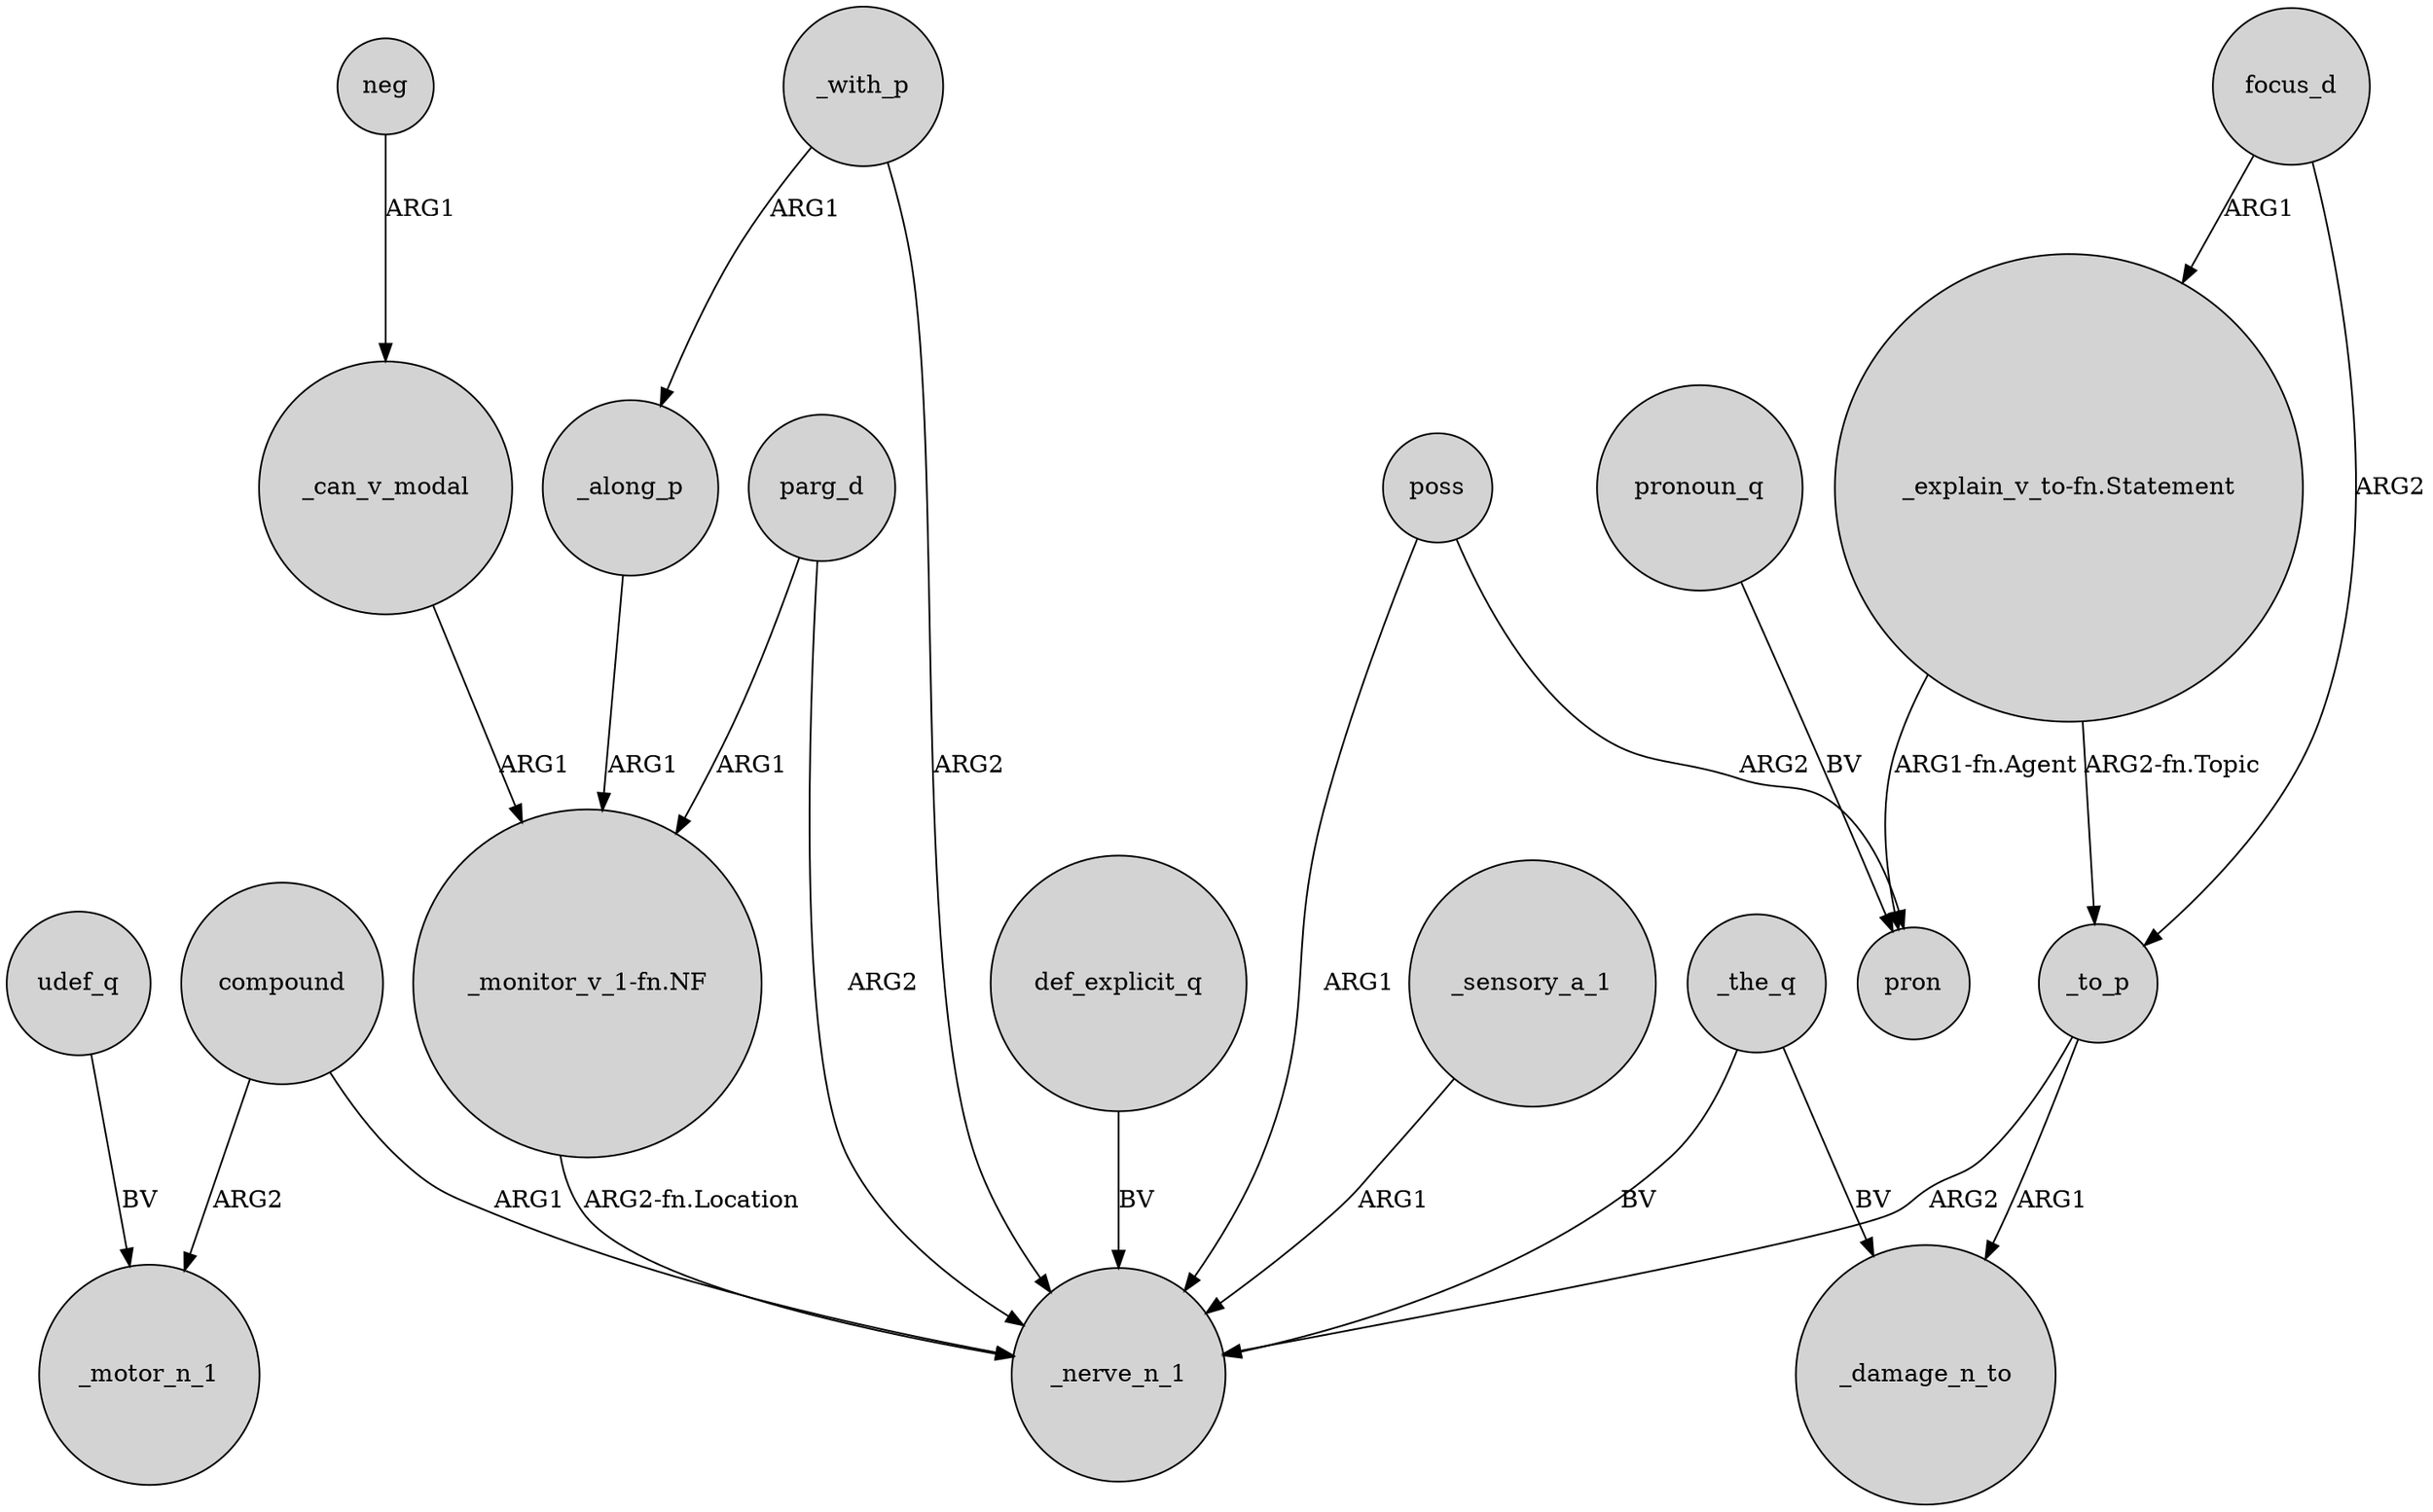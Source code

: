 digraph {
	node [shape=circle style=filled]
	_to_p -> _damage_n_to [label=ARG1]
	compound -> _nerve_n_1 [label=ARG1]
	compound -> _motor_n_1 [label=ARG2]
	poss -> _nerve_n_1 [label=ARG1]
	focus_d -> "_explain_v_to-fn.Statement" [label=ARG1]
	parg_d -> _nerve_n_1 [label=ARG2]
	"_explain_v_to-fn.Statement" -> pron [label="ARG1-fn.Agent"]
	focus_d -> _to_p [label=ARG2]
	poss -> pron [label=ARG2]
	udef_q -> _motor_n_1 [label=BV]
	_to_p -> _nerve_n_1 [label=ARG2]
	"_monitor_v_1-fn.NF" -> _nerve_n_1 [label="ARG2-fn.Location"]
	_along_p -> "_monitor_v_1-fn.NF" [label=ARG1]
	"_explain_v_to-fn.Statement" -> _to_p [label="ARG2-fn.Topic"]
	pronoun_q -> pron [label=BV]
	_with_p -> _nerve_n_1 [label=ARG2]
	_the_q -> _nerve_n_1 [label=BV]
	parg_d -> "_monitor_v_1-fn.NF" [label=ARG1]
	_with_p -> _along_p [label=ARG1]
	_can_v_modal -> "_monitor_v_1-fn.NF" [label=ARG1]
	_the_q -> _damage_n_to [label=BV]
	def_explicit_q -> _nerve_n_1 [label=BV]
	neg -> _can_v_modal [label=ARG1]
	_sensory_a_1 -> _nerve_n_1 [label=ARG1]
}
